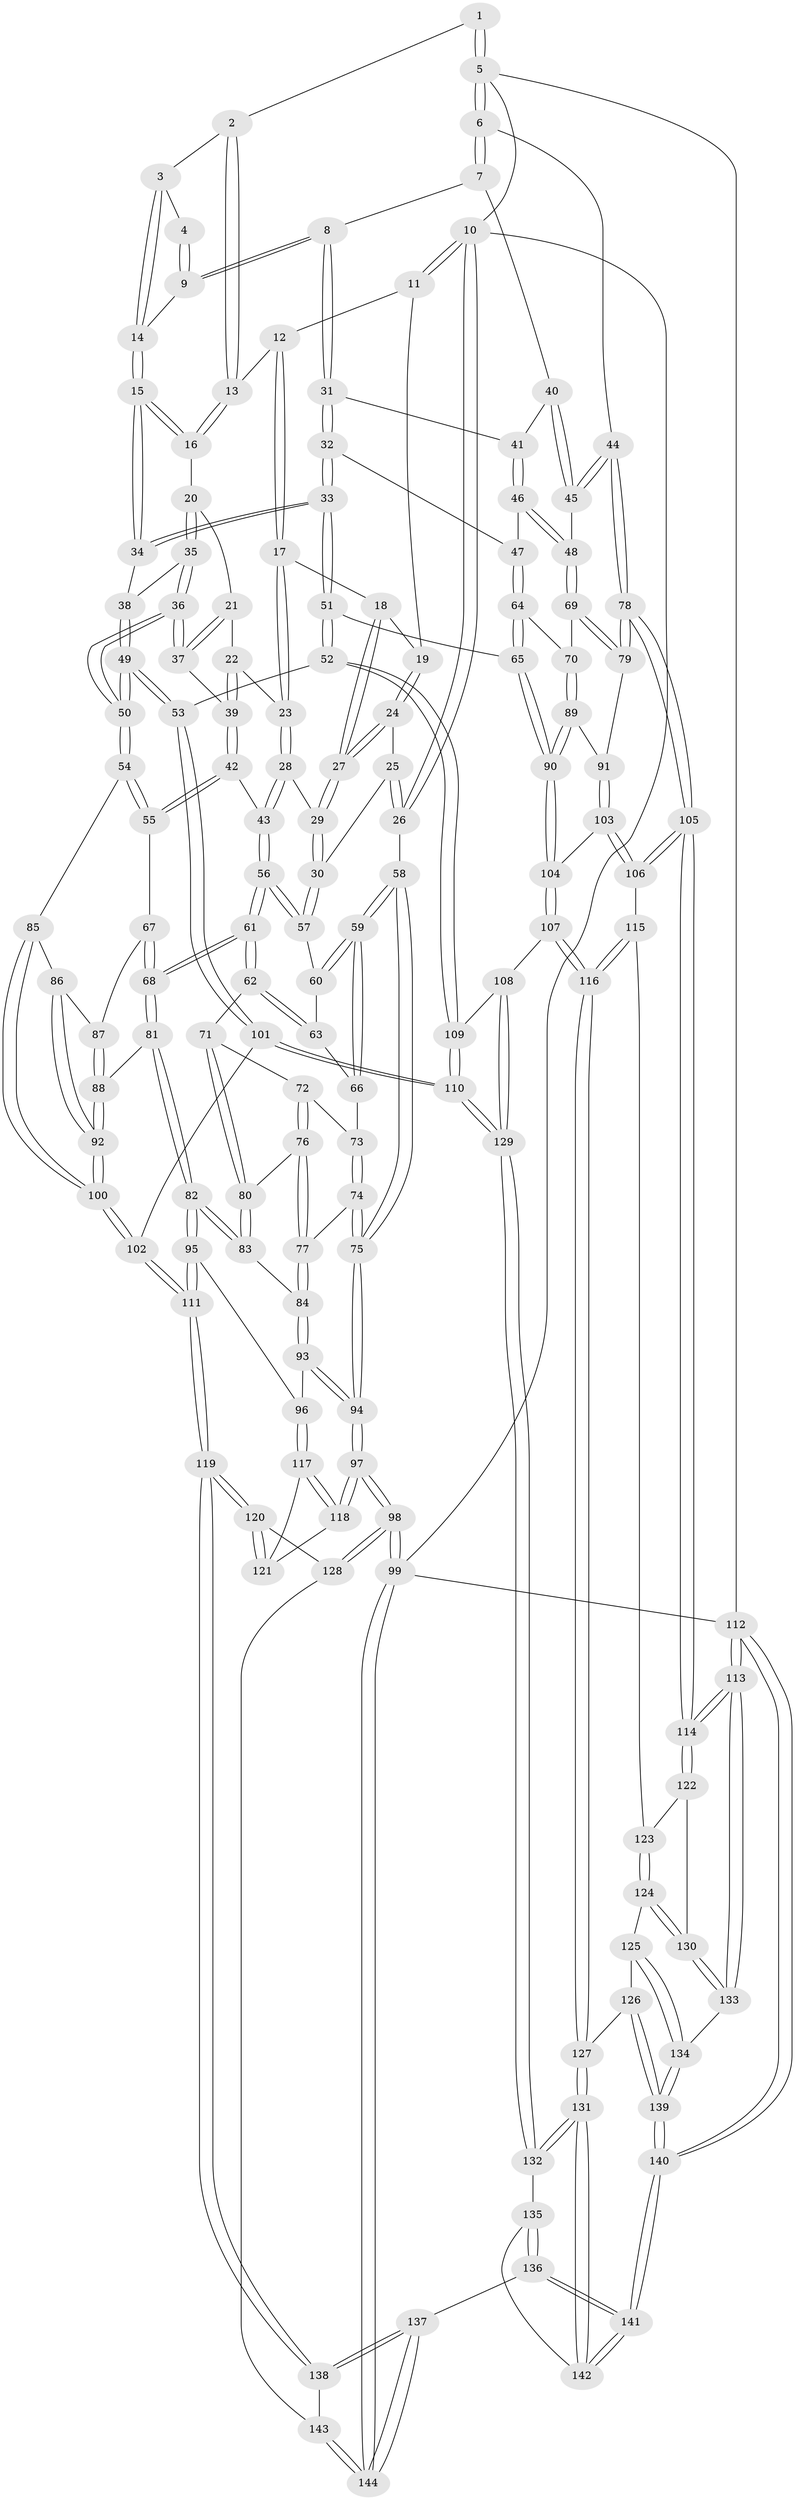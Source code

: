// coarse degree distribution, {4: 0.4835164835164835, 2: 0.02197802197802198, 5: 0.26373626373626374, 6: 0.07692307692307693, 3: 0.15384615384615385}
// Generated by graph-tools (version 1.1) at 2025/52/02/27/25 19:52:39]
// undirected, 144 vertices, 357 edges
graph export_dot {
graph [start="1"]
  node [color=gray90,style=filled];
  1 [pos="+0.8834550543111159+0"];
  2 [pos="+0.6180386410279878+0"];
  3 [pos="+0.7886961365070491+0.11841345257172488"];
  4 [pos="+0.858889332118033+0.028050384667942407"];
  5 [pos="+1+0"];
  6 [pos="+1+0"];
  7 [pos="+1+0.1443010048832686"];
  8 [pos="+0.899376897079711+0.1762266258564161"];
  9 [pos="+0.8786229819923616+0.1600361838546352"];
  10 [pos="+0+0"];
  11 [pos="+0.08077751083583387+0"];
  12 [pos="+0.5253649758819596+0"];
  13 [pos="+0.5594406443249736+0"];
  14 [pos="+0.7871670623839291+0.15995994629602853"];
  15 [pos="+0.7458676836366921+0.18462799106780006"];
  16 [pos="+0.5856563272679286+0.06743606849201196"];
  17 [pos="+0.3132989806566947+0.10482471806765863"];
  18 [pos="+0.23547859542300578+0.09604215247149847"];
  19 [pos="+0.19351700669565122+0.08994690639999302"];
  20 [pos="+0.5851153732968218+0.06916743123625436"];
  21 [pos="+0.5336896205680328+0.11802256896777893"];
  22 [pos="+0.3832071346720528+0.19640474277934855"];
  23 [pos="+0.3298452579111703+0.16985128397857407"];
  24 [pos="+0.1466947012114886+0.12640141537800229"];
  25 [pos="+0.13876400844331485+0.13006566662079858"];
  26 [pos="+0+0.0404715509183426"];
  27 [pos="+0.22412020552680517+0.23164423719683283"];
  28 [pos="+0.28639056496945164+0.2534662151447242"];
  29 [pos="+0.22835840891907405+0.2384897440394409"];
  30 [pos="+0.12179951299848675+0.27714075082841494"];
  31 [pos="+0.8911713398143745+0.2131617667025221"];
  32 [pos="+0.8037229409668103+0.30716579616534956"];
  33 [pos="+0.7922107415114952+0.3074521889367344"];
  34 [pos="+0.7473015119932758+0.22527057798176056"];
  35 [pos="+0.5858180454226974+0.1102725593605961"];
  36 [pos="+0.5320713406418178+0.33086830084446667"];
  37 [pos="+0.44470918667289827+0.25898571995839037"];
  38 [pos="+0.6529937746336231+0.2632138142673471"];
  39 [pos="+0.436214044609789+0.2568730736959805"];
  40 [pos="+0.9638584035223561+0.26753338426036516"];
  41 [pos="+0.9254987524058906+0.26396754955298407"];
  42 [pos="+0.3417998606000549+0.339806319227618"];
  43 [pos="+0.2885735810306868+0.27767195940662104"];
  44 [pos="+1+0.41543271405868704"];
  45 [pos="+1+0.3776020469592595"];
  46 [pos="+0.912945384188261+0.3532958882340672"];
  47 [pos="+0.8441207723396877+0.3309064814866494"];
  48 [pos="+0.9410866486515038+0.3767087804125758"];
  49 [pos="+0.5846801444835502+0.4403087653259458"];
  50 [pos="+0.5745975618139012+0.4354938203656292"];
  51 [pos="+0.6467507303418559+0.4673753125555699"];
  52 [pos="+0.6392727923978523+0.4671140167290938"];
  53 [pos="+0.6083017749995825+0.46001806015989094"];
  54 [pos="+0.5575088534005885+0.4374552768852143"];
  55 [pos="+0.3506252004041653+0.38539144784966006"];
  56 [pos="+0.18718642330582622+0.3524632608694408"];
  57 [pos="+0.11551527102039652+0.2890692990006063"];
  58 [pos="+0+0.2688885331225106"];
  59 [pos="+0+0.2893074201072165"];
  60 [pos="+0.07400900067928007+0.29985299603990084"];
  61 [pos="+0.20445040921229163+0.4414577977479282"];
  62 [pos="+0.14246857467481946+0.44604670782717176"];
  63 [pos="+0.08752860104328639+0.3765429179957015"];
  64 [pos="+0.8391406440820349+0.4817093957962344"];
  65 [pos="+0.673510246431899+0.48223859805361796"];
  66 [pos="+0.05826679489516966+0.42640852256757317"];
  67 [pos="+0.2766725581520336+0.4594963556665058"];
  68 [pos="+0.24843524664388905+0.47940219555396557"];
  69 [pos="+0.8690024007461705+0.4799044816187685"];
  70 [pos="+0.8452142012232107+0.48282193746598984"];
  71 [pos="+0.13996068597111627+0.44699315642639653"];
  72 [pos="+0.07363993722060685+0.4401043199303239"];
  73 [pos="+0.06374651912510278+0.43580643802560476"];
  74 [pos="+0+0.5057653406165977"];
  75 [pos="+0+0.50959187165009"];
  76 [pos="+0.06430062998022493+0.5020850211835137"];
  77 [pos="+0.03533142325698312+0.5183032332891642"];
  78 [pos="+1+0.624099121375059"];
  79 [pos="+0.9176103813737286+0.5158689636931874"];
  80 [pos="+0.10092291646415714+0.49673391451158055"];
  81 [pos="+0.2496997039672877+0.5362257046647003"];
  82 [pos="+0.2063152364478257+0.6178725011114996"];
  83 [pos="+0.1086679034151971+0.5268690831858013"];
  84 [pos="+0.05935847094833728+0.5479811228435697"];
  85 [pos="+0.4984183926535667+0.4743012282495036"];
  86 [pos="+0.44386265224745103+0.5016352954817754"];
  87 [pos="+0.427664460810206+0.5051945989959994"];
  88 [pos="+0.33632677777119513+0.5609417859726435"];
  89 [pos="+0.8526255268520612+0.5709113351282677"];
  90 [pos="+0.7565606984504474+0.6113132025703507"];
  91 [pos="+0.8757327032235959+0.5957883446802823"];
  92 [pos="+0.3921032269814072+0.6096582355319535"];
  93 [pos="+0.09707953772880097+0.6551900682951899"];
  94 [pos="+0+0.7526369934887329"];
  95 [pos="+0.20295769301085065+0.6281081185913419"];
  96 [pos="+0.13263100858144833+0.6567921432328299"];
  97 [pos="+0+1"];
  98 [pos="+0+1"];
  99 [pos="+0+1"];
  100 [pos="+0.4056685981840389+0.6317696143808288"];
  101 [pos="+0.4627882175880556+0.7557441248197624"];
  102 [pos="+0.4565999440843054+0.7554482975016193"];
  103 [pos="+0.8887444481910501+0.6394166935358027"];
  104 [pos="+0.7575162784678+0.6137140018870457"];
  105 [pos="+1+0.6348310610023669"];
  106 [pos="+0.9527660269934237+0.6963215979408233"];
  107 [pos="+0.7501020731349843+0.7622389693700027"];
  108 [pos="+0.7237193321143425+0.7592510696927414"];
  109 [pos="+0.6479113613413833+0.666155157176178"];
  110 [pos="+0.4630012658530148+0.7558846290904778"];
  111 [pos="+0.34630269240480493+0.7895419318231557"];
  112 [pos="+1+1"];
  113 [pos="+1+0.8915221859824085"];
  114 [pos="+1+0.8269713286567523"];
  115 [pos="+0.8924822548205474+0.7485235200337818"];
  116 [pos="+0.771441815416143+0.7808587228571711"];
  117 [pos="+0.1344230711530482+0.7361777403458467"];
  118 [pos="+0.06800375001135896+0.8152511180200316"];
  119 [pos="+0.32270579570303426+0.8244057693086062"];
  120 [pos="+0.20768250060514062+0.8479845373631812"];
  121 [pos="+0.15986609749401953+0.8015471119792329"];
  122 [pos="+0.9426692111006862+0.8478752390075682"];
  123 [pos="+0.8956116108765834+0.7581021184095555"];
  124 [pos="+0.893958579903902+0.8740362489986248"];
  125 [pos="+0.8238191284952906+0.8733264908839872"];
  126 [pos="+0.772647514998685+0.8306601207231147"];
  127 [pos="+0.7704683216854674+0.8270784540922121"];
  128 [pos="+0.18357338624859973+0.8697421826379056"];
  129 [pos="+0.5169572647165022+0.8023394081021614"];
  130 [pos="+0.9318682782143957+0.9092394234708201"];
  131 [pos="+0.6884344023145439+0.9092295505367711"];
  132 [pos="+0.5261360769421712+0.8291203843021474"];
  133 [pos="+0.9365647929153536+0.9262811744265123"];
  134 [pos="+0.8895567392101843+0.98072415153048"];
  135 [pos="+0.5264349763992477+0.8383978505546746"];
  136 [pos="+0.3917399972414028+1"];
  137 [pos="+0.3849960059612409+1"];
  138 [pos="+0.32339423691088487+0.8468792407020777"];
  139 [pos="+0.8080420940104466+1"];
  140 [pos="+0.8001054743121874+1"];
  141 [pos="+0.6911883190417172+1"];
  142 [pos="+0.6692428804380633+1"];
  143 [pos="+0.21185466295519068+0.9726918058327346"];
  144 [pos="+0.11825662219415378+1"];
  1 -- 2;
  1 -- 5;
  1 -- 5;
  2 -- 3;
  2 -- 13;
  2 -- 13;
  3 -- 4;
  3 -- 14;
  3 -- 14;
  4 -- 9;
  4 -- 9;
  5 -- 6;
  5 -- 6;
  5 -- 10;
  5 -- 112;
  6 -- 7;
  6 -- 7;
  6 -- 44;
  7 -- 8;
  7 -- 40;
  8 -- 9;
  8 -- 9;
  8 -- 31;
  8 -- 31;
  9 -- 14;
  10 -- 11;
  10 -- 11;
  10 -- 26;
  10 -- 26;
  10 -- 99;
  11 -- 12;
  11 -- 19;
  12 -- 13;
  12 -- 17;
  12 -- 17;
  13 -- 16;
  13 -- 16;
  14 -- 15;
  14 -- 15;
  15 -- 16;
  15 -- 16;
  15 -- 34;
  15 -- 34;
  16 -- 20;
  17 -- 18;
  17 -- 23;
  17 -- 23;
  18 -- 19;
  18 -- 27;
  18 -- 27;
  19 -- 24;
  19 -- 24;
  20 -- 21;
  20 -- 35;
  20 -- 35;
  21 -- 22;
  21 -- 37;
  21 -- 37;
  22 -- 23;
  22 -- 39;
  22 -- 39;
  23 -- 28;
  23 -- 28;
  24 -- 25;
  24 -- 27;
  24 -- 27;
  25 -- 26;
  25 -- 26;
  25 -- 30;
  26 -- 58;
  27 -- 29;
  27 -- 29;
  28 -- 29;
  28 -- 43;
  28 -- 43;
  29 -- 30;
  29 -- 30;
  30 -- 57;
  30 -- 57;
  31 -- 32;
  31 -- 32;
  31 -- 41;
  32 -- 33;
  32 -- 33;
  32 -- 47;
  33 -- 34;
  33 -- 34;
  33 -- 51;
  33 -- 51;
  34 -- 38;
  35 -- 36;
  35 -- 36;
  35 -- 38;
  36 -- 37;
  36 -- 37;
  36 -- 50;
  36 -- 50;
  37 -- 39;
  38 -- 49;
  38 -- 49;
  39 -- 42;
  39 -- 42;
  40 -- 41;
  40 -- 45;
  40 -- 45;
  41 -- 46;
  41 -- 46;
  42 -- 43;
  42 -- 55;
  42 -- 55;
  43 -- 56;
  43 -- 56;
  44 -- 45;
  44 -- 45;
  44 -- 78;
  44 -- 78;
  45 -- 48;
  46 -- 47;
  46 -- 48;
  46 -- 48;
  47 -- 64;
  47 -- 64;
  48 -- 69;
  48 -- 69;
  49 -- 50;
  49 -- 50;
  49 -- 53;
  49 -- 53;
  50 -- 54;
  50 -- 54;
  51 -- 52;
  51 -- 52;
  51 -- 65;
  52 -- 53;
  52 -- 109;
  52 -- 109;
  53 -- 101;
  53 -- 101;
  54 -- 55;
  54 -- 55;
  54 -- 85;
  55 -- 67;
  56 -- 57;
  56 -- 57;
  56 -- 61;
  56 -- 61;
  57 -- 60;
  58 -- 59;
  58 -- 59;
  58 -- 75;
  58 -- 75;
  59 -- 60;
  59 -- 60;
  59 -- 66;
  59 -- 66;
  60 -- 63;
  61 -- 62;
  61 -- 62;
  61 -- 68;
  61 -- 68;
  62 -- 63;
  62 -- 63;
  62 -- 71;
  63 -- 66;
  64 -- 65;
  64 -- 65;
  64 -- 70;
  65 -- 90;
  65 -- 90;
  66 -- 73;
  67 -- 68;
  67 -- 68;
  67 -- 87;
  68 -- 81;
  68 -- 81;
  69 -- 70;
  69 -- 79;
  69 -- 79;
  70 -- 89;
  70 -- 89;
  71 -- 72;
  71 -- 80;
  71 -- 80;
  72 -- 73;
  72 -- 76;
  72 -- 76;
  73 -- 74;
  73 -- 74;
  74 -- 75;
  74 -- 75;
  74 -- 77;
  75 -- 94;
  75 -- 94;
  76 -- 77;
  76 -- 77;
  76 -- 80;
  77 -- 84;
  77 -- 84;
  78 -- 79;
  78 -- 79;
  78 -- 105;
  78 -- 105;
  79 -- 91;
  80 -- 83;
  80 -- 83;
  81 -- 82;
  81 -- 82;
  81 -- 88;
  82 -- 83;
  82 -- 83;
  82 -- 95;
  82 -- 95;
  83 -- 84;
  84 -- 93;
  84 -- 93;
  85 -- 86;
  85 -- 100;
  85 -- 100;
  86 -- 87;
  86 -- 92;
  86 -- 92;
  87 -- 88;
  87 -- 88;
  88 -- 92;
  88 -- 92;
  89 -- 90;
  89 -- 90;
  89 -- 91;
  90 -- 104;
  90 -- 104;
  91 -- 103;
  91 -- 103;
  92 -- 100;
  92 -- 100;
  93 -- 94;
  93 -- 94;
  93 -- 96;
  94 -- 97;
  94 -- 97;
  95 -- 96;
  95 -- 111;
  95 -- 111;
  96 -- 117;
  96 -- 117;
  97 -- 98;
  97 -- 98;
  97 -- 118;
  97 -- 118;
  98 -- 99;
  98 -- 99;
  98 -- 128;
  98 -- 128;
  99 -- 144;
  99 -- 144;
  99 -- 112;
  100 -- 102;
  100 -- 102;
  101 -- 102;
  101 -- 110;
  101 -- 110;
  102 -- 111;
  102 -- 111;
  103 -- 104;
  103 -- 106;
  103 -- 106;
  104 -- 107;
  104 -- 107;
  105 -- 106;
  105 -- 106;
  105 -- 114;
  105 -- 114;
  106 -- 115;
  107 -- 108;
  107 -- 116;
  107 -- 116;
  108 -- 109;
  108 -- 129;
  108 -- 129;
  109 -- 110;
  109 -- 110;
  110 -- 129;
  110 -- 129;
  111 -- 119;
  111 -- 119;
  112 -- 113;
  112 -- 113;
  112 -- 140;
  112 -- 140;
  113 -- 114;
  113 -- 114;
  113 -- 133;
  113 -- 133;
  114 -- 122;
  114 -- 122;
  115 -- 116;
  115 -- 116;
  115 -- 123;
  116 -- 127;
  116 -- 127;
  117 -- 118;
  117 -- 118;
  117 -- 121;
  118 -- 121;
  119 -- 120;
  119 -- 120;
  119 -- 138;
  119 -- 138;
  120 -- 121;
  120 -- 121;
  120 -- 128;
  122 -- 123;
  122 -- 130;
  123 -- 124;
  123 -- 124;
  124 -- 125;
  124 -- 130;
  124 -- 130;
  125 -- 126;
  125 -- 134;
  125 -- 134;
  126 -- 127;
  126 -- 139;
  126 -- 139;
  127 -- 131;
  127 -- 131;
  128 -- 143;
  129 -- 132;
  129 -- 132;
  130 -- 133;
  130 -- 133;
  131 -- 132;
  131 -- 132;
  131 -- 142;
  131 -- 142;
  132 -- 135;
  133 -- 134;
  134 -- 139;
  134 -- 139;
  135 -- 136;
  135 -- 136;
  135 -- 142;
  136 -- 137;
  136 -- 141;
  136 -- 141;
  137 -- 138;
  137 -- 138;
  137 -- 144;
  137 -- 144;
  138 -- 143;
  139 -- 140;
  139 -- 140;
  140 -- 141;
  140 -- 141;
  141 -- 142;
  141 -- 142;
  143 -- 144;
  143 -- 144;
}
